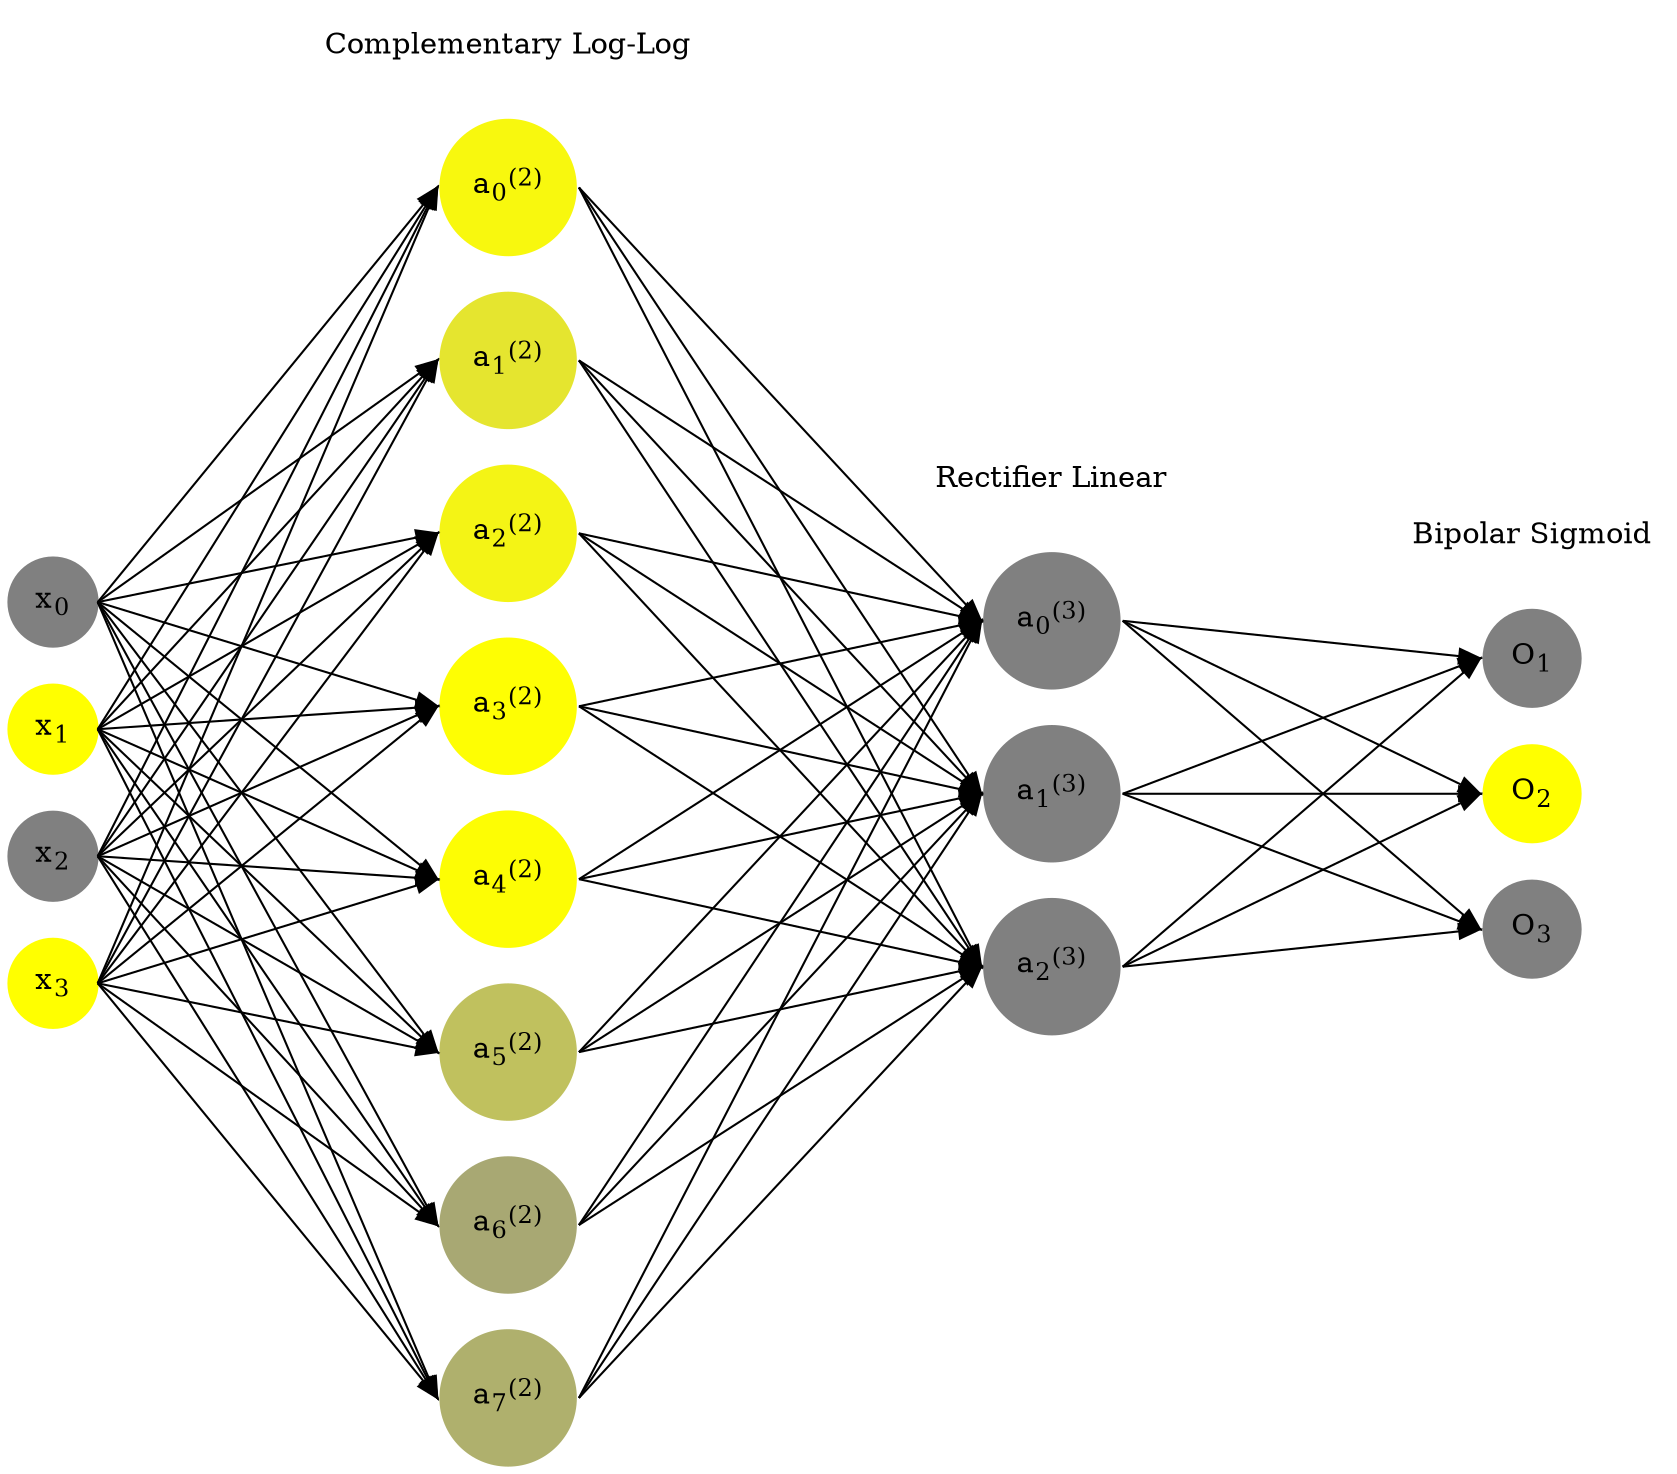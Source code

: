 digraph G {
	rankdir = LR;
	splines=false;
	edge[style=invis];
	ranksep= 1.4;
	{
	node [shape=circle, color="0.1667, 0.0, 0.5", style=filled, fillcolor="0.1667, 0.0, 0.5"];
	x0 [label=<x<sub>0</sub>>];
	}
	{
	node [shape=circle, color="0.1667, 1.0, 1.0", style=filled, fillcolor="0.1667, 1.0, 1.0"];
	x1 [label=<x<sub>1</sub>>];
	}
	{
	node [shape=circle, color="0.1667, 0.0, 0.5", style=filled, fillcolor="0.1667, 0.0, 0.5"];
	x2 [label=<x<sub>2</sub>>];
	}
	{
	node [shape=circle, color="0.1667, 1.0, 1.0", style=filled, fillcolor="0.1667, 1.0, 1.0"];
	x3 [label=<x<sub>3</sub>>];
	}
	{
	node [shape=circle, color="0.1667, 0.941297, 0.970648", style=filled, fillcolor="0.1667, 0.941297, 0.970648"];
	a02 [label=<a<sub>0</sub><sup>(2)</sup>>];
	}
	{
	node [shape=circle, color="0.1667, 0.792285, 0.896142", style=filled, fillcolor="0.1667, 0.792285, 0.896142"];
	a12 [label=<a<sub>1</sub><sup>(2)</sup>>];
	}
	{
	node [shape=circle, color="0.1667, 0.912812, 0.956406", style=filled, fillcolor="0.1667, 0.912812, 0.956406"];
	a22 [label=<a<sub>2</sub><sup>(2)</sup>>];
	}
	{
	node [shape=circle, color="0.1667, 0.987666, 0.993833", style=filled, fillcolor="0.1667, 0.987666, 0.993833"];
	a32 [label=<a<sub>3</sub><sup>(2)</sup>>];
	}
	{
	node [shape=circle, color="0.1667, 0.982294, 0.991147", style=filled, fillcolor="0.1667, 0.982294, 0.991147"];
	a42 [label=<a<sub>4</sub><sup>(2)</sup>>];
	}
	{
	node [shape=circle, color="0.1667, 0.507889, 0.753944", style=filled, fillcolor="0.1667, 0.507889, 0.753944"];
	a52 [label=<a<sub>5</sub><sup>(2)</sup>>];
	}
	{
	node [shape=circle, color="0.1667, 0.317165, 0.658582", style=filled, fillcolor="0.1667, 0.317165, 0.658582"];
	a62 [label=<a<sub>6</sub><sup>(2)</sup>>];
	}
	{
	node [shape=circle, color="0.1667, 0.375088, 0.687544", style=filled, fillcolor="0.1667, 0.375088, 0.687544"];
	a72 [label=<a<sub>7</sub><sup>(2)</sup>>];
	}
	{
	node [shape=circle, color="0.1667, 0.000000, 0.500000", style=filled, fillcolor="0.1667, 0.000000, 0.500000"];
	a03 [label=<a<sub>0</sub><sup>(3)</sup>>];
	}
	{
	node [shape=circle, color="0.1667, 0.000000, 0.500000", style=filled, fillcolor="0.1667, 0.000000, 0.500000"];
	a13 [label=<a<sub>1</sub><sup>(3)</sup>>];
	}
	{
	node [shape=circle, color="0.1667, 0.000000, 0.500000", style=filled, fillcolor="0.1667, 0.000000, 0.500000"];
	a23 [label=<a<sub>2</sub><sup>(3)</sup>>];
	}
	{
	node [shape=circle, color="0.1667, 0.0, 0.5", style=filled, fillcolor="0.1667, 0.0, 0.5"];
	O1 [label=<O<sub>1</sub>>];
	}
	{
	node [shape=circle, color="0.1667, 1.0, 1.0", style=filled, fillcolor="0.1667, 1.0, 1.0"];
	O2 [label=<O<sub>2</sub>>];
	}
	{
	node [shape=circle, color="0.1667, 0.0, 0.5", style=filled, fillcolor="0.1667, 0.0, 0.5"];
	O3 [label=<O<sub>3</sub>>];
	}
	{
	rank=same;
	x0->x1->x2->x3;
	}
	{
	rank=same;
	a02->a12->a22->a32->a42->a52->a62->a72;
	}
	{
	rank=same;
	a03->a13->a23;
	}
	{
	rank=same;
	O1->O2->O3;
	}
	l1 [shape=plaintext,label="Complementary Log-Log"];
	l1->a02;
	{rank=same; l1;a02};
	l2 [shape=plaintext,label="Rectifier Linear"];
	l2->a03;
	{rank=same; l2;a03};
	l3 [shape=plaintext,label="Bipolar Sigmoid"];
	l3->O1;
	{rank=same; l3;O1};
edge[style=solid, tailport=e, headport=w];
	{x0;x1;x2;x3} -> {a02;a12;a22;a32;a42;a52;a62;a72};
	{a02;a12;a22;a32;a42;a52;a62;a72} -> {a03;a13;a23};
	{a03;a13;a23} -> {O1,O2,O3};
}